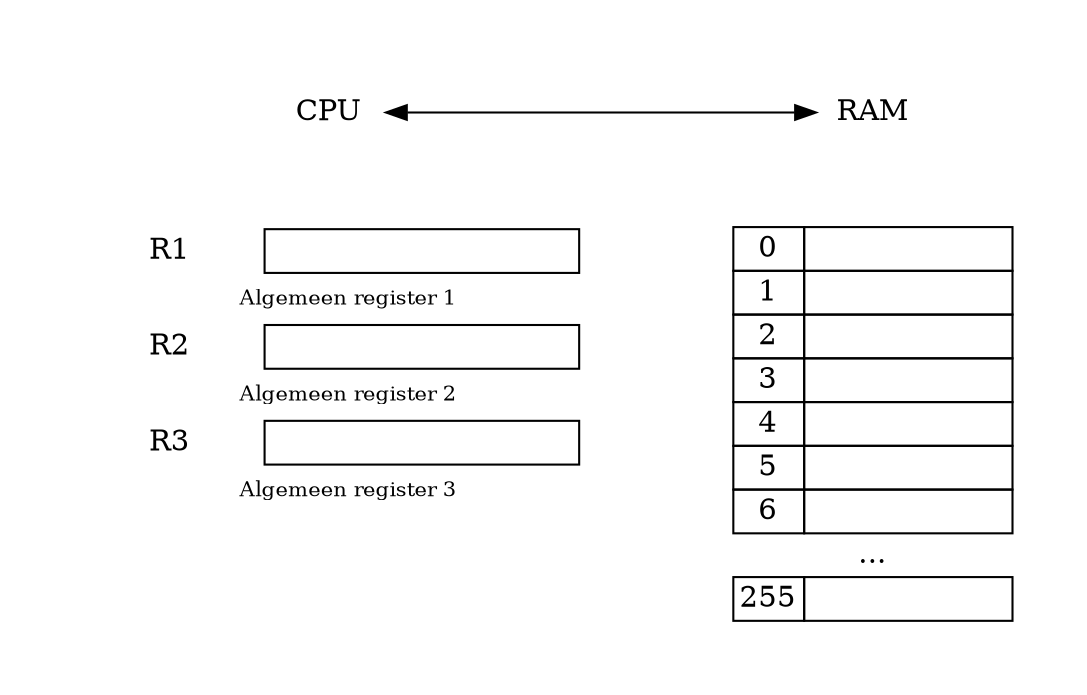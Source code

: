 // dot -Tpng -Gdpi=100 -Nfontname=Helvetica -Efontname=Helvetica -o cpu.png cpu.dot

digraph {
    graph [pad="0.5", nodesep="0.5", ranksep="1"];
    node [shape=plain]
    rankdir=LR;

    // labelloc=t
    // label="Von Neumann architectuur"

    CPU, RAM [shape=box, color=none]
    CPU -> RAM [dir="both"]
    { rank=same; CPU-> CPU_t [style=invis] }
    { rank=same; RAM-> RAM_t [style=invis] }

    CPU_t [label=<
    <table border="0" cellborder="1" cellspacing="2">
        <tr>
            <td color="none">R1</td>
            <td align="left" width="90%"></td>
        </tr>
        <tr>
            <td color="none" align="center" colspan="2">
                <font point-size="10">Algemeen register 1</font>
            </td>
        </tr>
        <tr>
            <td color="none">R2</td>
            <td align="left">
            </td>
        </tr>
        <tr>
            <td color="none" align="center" colspan="2">
                <font point-size="10">Algemeen register 2</font>
            </td>
        </tr>
        <tr>
            <td color="none">R3</td>
            <td align="left">
            </td>
        </tr>
        <tr>
            <td color="none" align="center" colspan="2">
                <font point-size="10">Algemeen register 3</font>
            </td>
        </tr>
    </table>>]

    RAM_t [label=<
    <table align="right" border="0" cellborder="1" cellspacing="0">
        <tr>
            <td>0</td>
            <td align="left" width="100%"></td>
        </tr>
        <tr>
            <td>1</td>
            <td align="left"></td>
        </tr>
        <tr>
            <td>2</td>
            <td align="left"></td>
        </tr>
        <tr>
            <td>3</td>
            <td align="left"></td>
        </tr>
        <tr>
            <td>4</td>
            <td align="left"></td>
        </tr>
        <tr>
            <td>5</td>
            <td></td>
        </tr>
        <tr>
            <td>6</td>
            <td></td>
        </tr>
        <tr>
            <td color="none" colspan="2">...</td>
        </tr>
        <tr>
            <td>255</td>
            <td></td>
        </tr>
    </table>>]
}